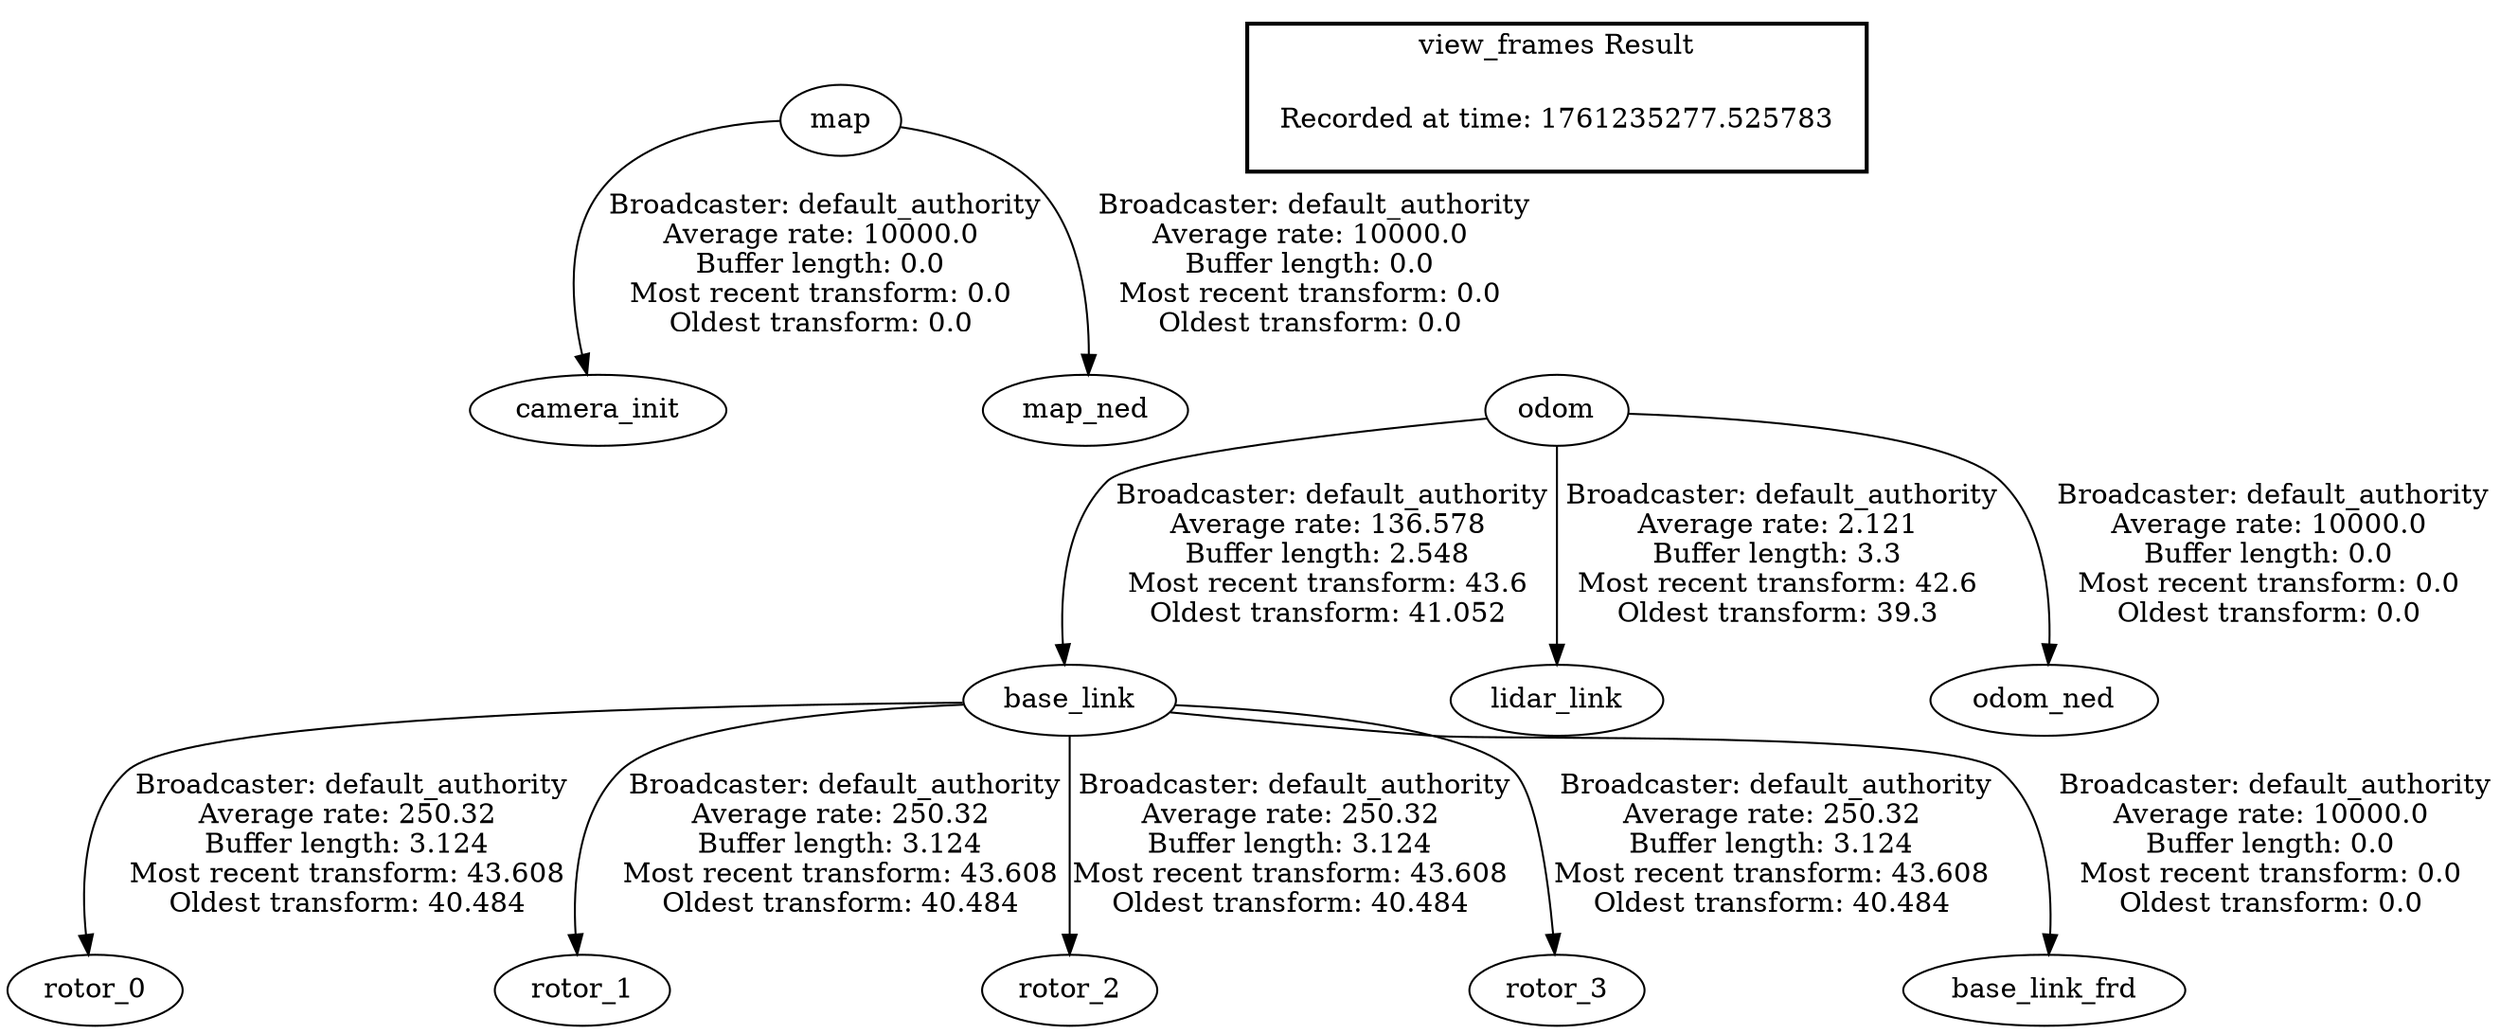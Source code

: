 digraph G {
"map" -> "camera_init"[label=" Broadcaster: default_authority\nAverage rate: 10000.0\nBuffer length: 0.0\nMost recent transform: 0.0\nOldest transform: 0.0\n"];
"base_link" -> "rotor_0"[label=" Broadcaster: default_authority\nAverage rate: 250.32\nBuffer length: 3.124\nMost recent transform: 43.608\nOldest transform: 40.484\n"];
"odom" -> "base_link"[label=" Broadcaster: default_authority\nAverage rate: 136.578\nBuffer length: 2.548\nMost recent transform: 43.6\nOldest transform: 41.052\n"];
"base_link" -> "rotor_1"[label=" Broadcaster: default_authority\nAverage rate: 250.32\nBuffer length: 3.124\nMost recent transform: 43.608\nOldest transform: 40.484\n"];
"base_link" -> "rotor_2"[label=" Broadcaster: default_authority\nAverage rate: 250.32\nBuffer length: 3.124\nMost recent transform: 43.608\nOldest transform: 40.484\n"];
"base_link" -> "rotor_3"[label=" Broadcaster: default_authority\nAverage rate: 250.32\nBuffer length: 3.124\nMost recent transform: 43.608\nOldest transform: 40.484\n"];
"odom" -> "lidar_link"[label=" Broadcaster: default_authority\nAverage rate: 2.121\nBuffer length: 3.3\nMost recent transform: 42.6\nOldest transform: 39.3\n"];
"map" -> "map_ned"[label=" Broadcaster: default_authority\nAverage rate: 10000.0\nBuffer length: 0.0\nMost recent transform: 0.0\nOldest transform: 0.0\n"];
"odom" -> "odom_ned"[label=" Broadcaster: default_authority\nAverage rate: 10000.0\nBuffer length: 0.0\nMost recent transform: 0.0\nOldest transform: 0.0\n"];
"base_link" -> "base_link_frd"[label=" Broadcaster: default_authority\nAverage rate: 10000.0\nBuffer length: 0.0\nMost recent transform: 0.0\nOldest transform: 0.0\n"];
edge [style=invis];
 subgraph cluster_legend { style=bold; color=black; label ="view_frames Result";
"Recorded at time: 1761235277.525783"[ shape=plaintext ] ;
}->"odom";
}